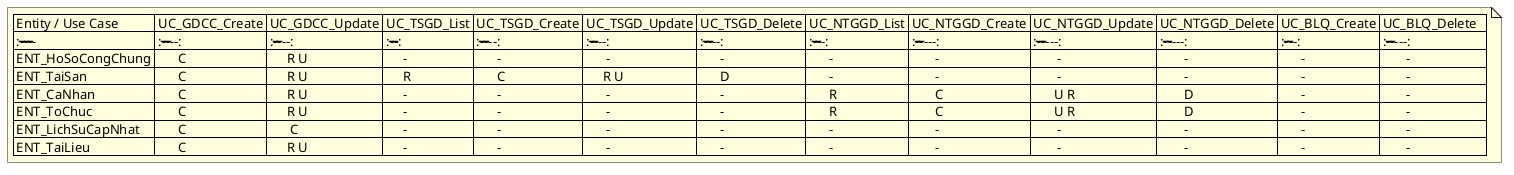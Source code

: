 @startuml CRUD_Matrix
note as CRUD_Matrix
| Entity / Use Case | UC_GDCC_Create | UC_GDCC_Update | UC_TSGD_List | UC_TSGD_Create | UC_TSGD_Update | UC_TSGD_Delete | UC_NTGGD_List | UC_NTGGD_Create | UC_NTGGD_Update | UC_NTGGD_Delete | UC_BLQ_Create | UC_BLQ_Delete   |
| :---------------- | :------------: | :------------: | :----------: | :------------: | :------------: | :------------: | :-----------: | :-------------: | :-------------: | :-------------: | :-----------: | :-------------: |
| ENT_HoSoCongChung |       C        |      R U       |      -       |       -        |       -        |       -        |       -       |        -        |        -        |        -        |       -       |        -        |
| ENT_TaiSan        |       C        |      R U       |      R       |       C        |      R U       |       D        |       -       |        -        |        -        |        -        |       -       |        -        |
| ENT_CaNhan        |       C        |      R U       |      -       |       -        |       -        |       -        |       R       |        C        |       U R       |        D        |       -       |        -        |
| ENT_ToChuc        |       C        |      R U       |      -       |       -        |       -        |       -        |       R       |        C        |       U R       |        D        |       -       |        -        |
| ENT_LichSuCapNhat |       C        |       C        |      -       |       -        |       -        |       -        |       -       |        -        |        -        |        -        |       -       |        -        |
| ENT_TaiLieu       |       C        |      R U       |      -       |       -        |       -        |       -        |       -       |        -        |        -        |        -        |       -       |        -        |
end note
@enduml
